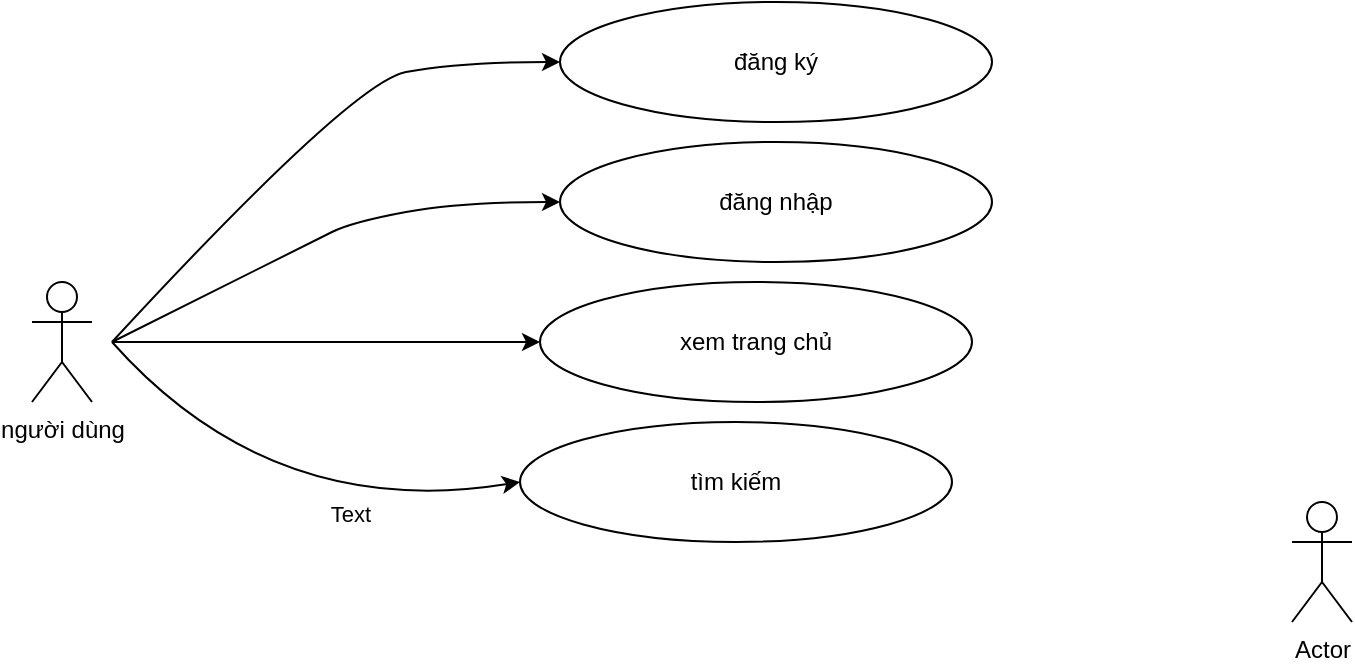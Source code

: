 <mxfile version="25.0.1">
  <diagram name="Trang-1" id="-_BxKJImFCmeKllsy5C5">
    <mxGraphModel dx="880" dy="434" grid="1" gridSize="10" guides="1" tooltips="1" connect="1" arrows="1" fold="1" page="1" pageScale="1" pageWidth="827" pageHeight="1169" math="0" shadow="0">
      <root>
        <mxCell id="0" />
        <mxCell id="1" parent="0" />
        <mxCell id="FgMHfrrdDGFYDDlE3FSo-1" value="người dùng" style="shape=umlActor;verticalLabelPosition=bottom;verticalAlign=top;html=1;outlineConnect=0;" vertex="1" parent="1">
          <mxGeometry x="50" y="230" width="30" height="60" as="geometry" />
        </mxCell>
        <mxCell id="FgMHfrrdDGFYDDlE3FSo-2" value="Actor" style="shape=umlActor;verticalLabelPosition=bottom;verticalAlign=top;html=1;outlineConnect=0;" vertex="1" parent="1">
          <mxGeometry x="680" y="340" width="30" height="60" as="geometry" />
        </mxCell>
        <mxCell id="FgMHfrrdDGFYDDlE3FSo-5" value="" style="curved=1;endArrow=classic;html=1;rounded=0;" edge="1" parent="1">
          <mxGeometry width="50" height="50" relative="1" as="geometry">
            <mxPoint x="90" y="260" as="sourcePoint" />
            <mxPoint x="294" y="330" as="targetPoint" />
            <Array as="points">
              <mxPoint x="170" y="350" />
            </Array>
          </mxGeometry>
        </mxCell>
        <mxCell id="FgMHfrrdDGFYDDlE3FSo-26" value="Text" style="edgeLabel;html=1;align=center;verticalAlign=middle;resizable=0;points=[];" vertex="1" connectable="0" parent="FgMHfrrdDGFYDDlE3FSo-5">
          <mxGeometry x="0.296" y="-2" relative="1" as="geometry">
            <mxPoint as="offset" />
          </mxGeometry>
        </mxCell>
        <mxCell id="FgMHfrrdDGFYDDlE3FSo-6" value="tìm kiếm" style="ellipse;whiteSpace=wrap;html=1;" vertex="1" parent="1">
          <mxGeometry x="294" y="300" width="216" height="60" as="geometry" />
        </mxCell>
        <mxCell id="FgMHfrrdDGFYDDlE3FSo-20" value="" style="curved=1;endArrow=classic;html=1;rounded=0;" edge="1" parent="1">
          <mxGeometry width="50" height="50" relative="1" as="geometry">
            <mxPoint x="90" y="260" as="sourcePoint" />
            <mxPoint x="304" y="260" as="targetPoint" />
            <Array as="points">
              <mxPoint x="254" y="260" />
            </Array>
          </mxGeometry>
        </mxCell>
        <mxCell id="FgMHfrrdDGFYDDlE3FSo-21" value="xem trang chủ" style="ellipse;whiteSpace=wrap;html=1;" vertex="1" parent="1">
          <mxGeometry x="304" y="230" width="216" height="60" as="geometry" />
        </mxCell>
        <mxCell id="FgMHfrrdDGFYDDlE3FSo-22" value="" style="curved=1;endArrow=classic;html=1;rounded=0;" edge="1" parent="1">
          <mxGeometry width="50" height="50" relative="1" as="geometry">
            <mxPoint x="90" y="260" as="sourcePoint" />
            <mxPoint x="314" y="190" as="targetPoint" />
            <Array as="points">
              <mxPoint x="190" y="210" />
              <mxPoint x="210" y="200" />
              <mxPoint x="264" y="190" />
            </Array>
          </mxGeometry>
        </mxCell>
        <mxCell id="FgMHfrrdDGFYDDlE3FSo-23" value="đăng nhập" style="ellipse;whiteSpace=wrap;html=1;" vertex="1" parent="1">
          <mxGeometry x="314" y="160" width="216" height="60" as="geometry" />
        </mxCell>
        <mxCell id="FgMHfrrdDGFYDDlE3FSo-24" value="" style="curved=1;endArrow=classic;html=1;rounded=0;" edge="1" parent="1">
          <mxGeometry width="50" height="50" relative="1" as="geometry">
            <mxPoint x="90" y="260" as="sourcePoint" />
            <mxPoint x="314" y="120" as="targetPoint" />
            <Array as="points">
              <mxPoint x="210" y="130" />
              <mxPoint x="264" y="120" />
            </Array>
          </mxGeometry>
        </mxCell>
        <mxCell id="FgMHfrrdDGFYDDlE3FSo-25" value="đăng ký" style="ellipse;whiteSpace=wrap;html=1;" vertex="1" parent="1">
          <mxGeometry x="314" y="90" width="216" height="60" as="geometry" />
        </mxCell>
      </root>
    </mxGraphModel>
  </diagram>
</mxfile>
